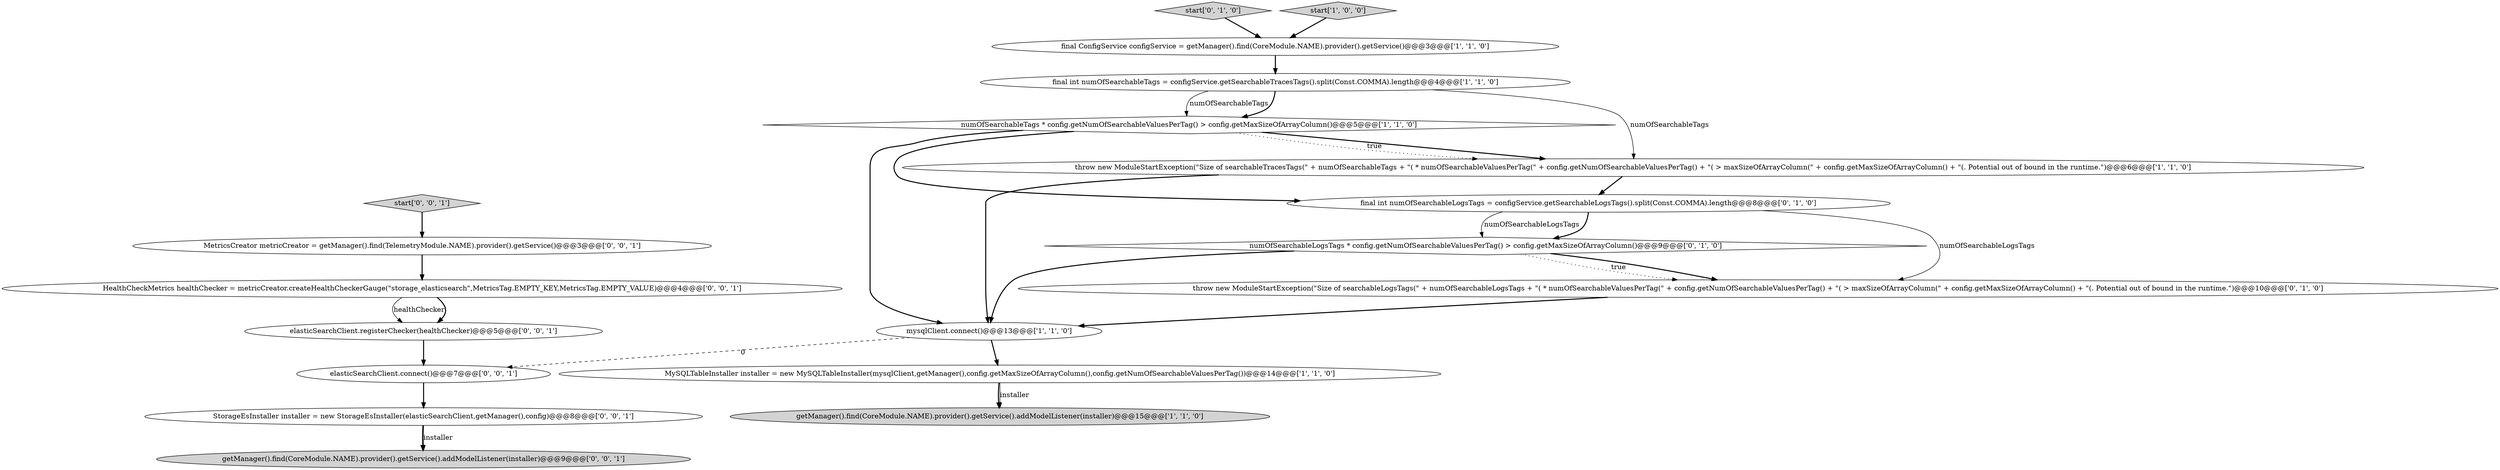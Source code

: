 digraph {
7 [style = filled, label = "numOfSearchableTags * config.getNumOfSearchableValuesPerTag() > config.getMaxSizeOfArrayColumn()@@@5@@@['1', '1', '0']", fillcolor = white, shape = diamond image = "AAA0AAABBB1BBB"];
13 [style = filled, label = "HealthCheckMetrics healthChecker = metricCreator.createHealthCheckerGauge(\"storage_elasticsearch\",MetricsTag.EMPTY_KEY,MetricsTag.EMPTY_VALUE)@@@4@@@['0', '0', '1']", fillcolor = white, shape = ellipse image = "AAA0AAABBB3BBB"];
12 [style = filled, label = "MetricsCreator metricCreator = getManager().find(TelemetryModule.NAME).provider().getService()@@@3@@@['0', '0', '1']", fillcolor = white, shape = ellipse image = "AAA0AAABBB3BBB"];
16 [style = filled, label = "start['0', '0', '1']", fillcolor = lightgray, shape = diamond image = "AAA0AAABBB3BBB"];
6 [style = filled, label = "throw new ModuleStartException(\"Size of searchableTracesTags(\" + numOfSearchableTags + \"( * numOfSearchableValuesPerTag(\" + config.getNumOfSearchableValuesPerTag() + \"( > maxSizeOfArrayColumn(\" + config.getMaxSizeOfArrayColumn() + \"(. Potential out of bound in the runtime.\")@@@6@@@['1', '1', '0']", fillcolor = white, shape = ellipse image = "AAA0AAABBB1BBB"];
2 [style = filled, label = "final int numOfSearchableTags = configService.getSearchableTracesTags().split(Const.COMMA).length@@@4@@@['1', '1', '0']", fillcolor = white, shape = ellipse image = "AAA0AAABBB1BBB"];
10 [style = filled, label = "throw new ModuleStartException(\"Size of searchableLogsTags(\" + numOfSearchableLogsTags + \"( * numOfSearchableValuesPerTag(\" + config.getNumOfSearchableValuesPerTag() + \"( > maxSizeOfArrayColumn(\" + config.getMaxSizeOfArrayColumn() + \"(. Potential out of bound in the runtime.\")@@@10@@@['0', '1', '0']", fillcolor = white, shape = ellipse image = "AAA1AAABBB2BBB"];
11 [style = filled, label = "numOfSearchableLogsTags * config.getNumOfSearchableValuesPerTag() > config.getMaxSizeOfArrayColumn()@@@9@@@['0', '1', '0']", fillcolor = white, shape = diamond image = "AAA1AAABBB2BBB"];
14 [style = filled, label = "StorageEsInstaller installer = new StorageEsInstaller(elasticSearchClient,getManager(),config)@@@8@@@['0', '0', '1']", fillcolor = white, shape = ellipse image = "AAA0AAABBB3BBB"];
5 [style = filled, label = "getManager().find(CoreModule.NAME).provider().getService().addModelListener(installer)@@@15@@@['1', '1', '0']", fillcolor = lightgray, shape = ellipse image = "AAA0AAABBB1BBB"];
15 [style = filled, label = "elasticSearchClient.connect()@@@7@@@['0', '0', '1']", fillcolor = white, shape = ellipse image = "AAA0AAABBB3BBB"];
9 [style = filled, label = "final int numOfSearchableLogsTags = configService.getSearchableLogsTags().split(Const.COMMA).length@@@8@@@['0', '1', '0']", fillcolor = white, shape = ellipse image = "AAA1AAABBB2BBB"];
17 [style = filled, label = "getManager().find(CoreModule.NAME).provider().getService().addModelListener(installer)@@@9@@@['0', '0', '1']", fillcolor = lightgray, shape = ellipse image = "AAA0AAABBB3BBB"];
8 [style = filled, label = "start['0', '1', '0']", fillcolor = lightgray, shape = diamond image = "AAA0AAABBB2BBB"];
18 [style = filled, label = "elasticSearchClient.registerChecker(healthChecker)@@@5@@@['0', '0', '1']", fillcolor = white, shape = ellipse image = "AAA0AAABBB3BBB"];
1 [style = filled, label = "final ConfigService configService = getManager().find(CoreModule.NAME).provider().getService()@@@3@@@['1', '1', '0']", fillcolor = white, shape = ellipse image = "AAA0AAABBB1BBB"];
4 [style = filled, label = "mysqlClient.connect()@@@13@@@['1', '1', '0']", fillcolor = white, shape = ellipse image = "AAA0AAABBB1BBB"];
0 [style = filled, label = "MySQLTableInstaller installer = new MySQLTableInstaller(mysqlClient,getManager(),config.getMaxSizeOfArrayColumn(),config.getNumOfSearchableValuesPerTag())@@@14@@@['1', '1', '0']", fillcolor = white, shape = ellipse image = "AAA0AAABBB1BBB"];
3 [style = filled, label = "start['1', '0', '0']", fillcolor = lightgray, shape = diamond image = "AAA0AAABBB1BBB"];
2->7 [style = solid, label="numOfSearchableTags"];
14->17 [style = bold, label=""];
11->4 [style = bold, label=""];
13->18 [style = solid, label="healthChecker"];
9->11 [style = bold, label=""];
6->4 [style = bold, label=""];
11->10 [style = dotted, label="true"];
2->7 [style = bold, label=""];
7->9 [style = bold, label=""];
0->5 [style = solid, label="installer"];
14->17 [style = solid, label="installer"];
7->6 [style = bold, label=""];
4->15 [style = dashed, label="0"];
2->6 [style = solid, label="numOfSearchableTags"];
9->11 [style = solid, label="numOfSearchableLogsTags"];
13->18 [style = bold, label=""];
3->1 [style = bold, label=""];
7->6 [style = dotted, label="true"];
12->13 [style = bold, label=""];
6->9 [style = bold, label=""];
8->1 [style = bold, label=""];
16->12 [style = bold, label=""];
11->10 [style = bold, label=""];
15->14 [style = bold, label=""];
7->4 [style = bold, label=""];
10->4 [style = bold, label=""];
9->10 [style = solid, label="numOfSearchableLogsTags"];
0->5 [style = bold, label=""];
1->2 [style = bold, label=""];
4->0 [style = bold, label=""];
18->15 [style = bold, label=""];
}

